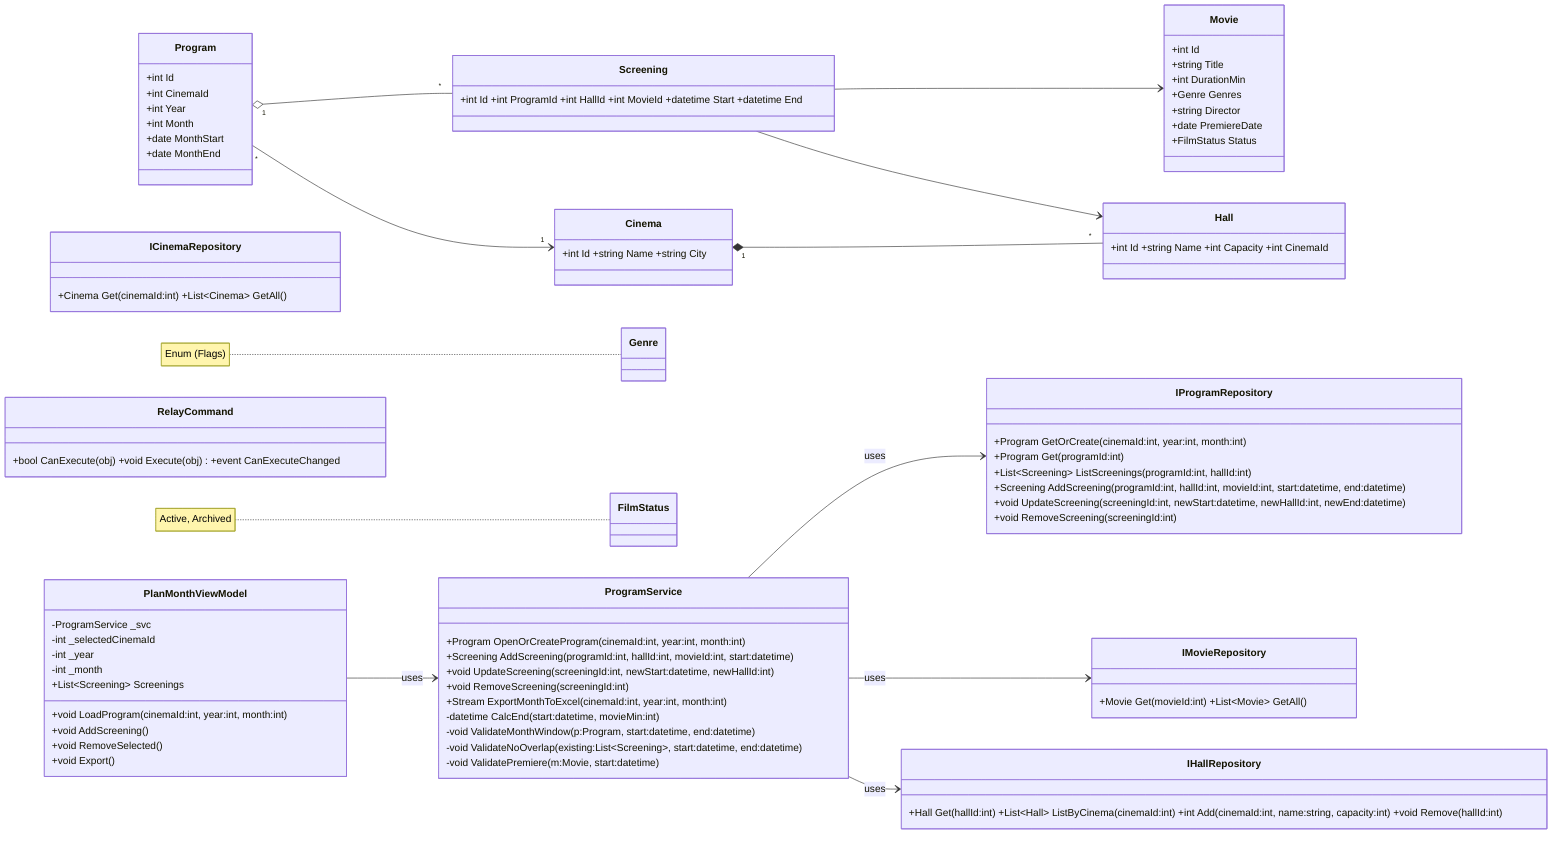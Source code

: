 classDiagram
direction LR

%% ===== Domain =====
class Movie {
  +int Id
  +string Title
  +int DurationMin
  +Genre Genres
  +string Director
  +date PremiereDate
  +FilmStatus Status
}
class Cinema { +int Id +string Name +string City }
class Hall { +int Id +string Name +int Capacity +int CinemaId }
class Program {
  +int Id
  +int CinemaId
  +int Year
  +int Month
  +date MonthStart
  +date MonthEnd
}
class Screening { +int Id +int ProgramId +int HallId +int MovieId +datetime Start +datetime End }

class Genre
class FilmStatus

%% ===== Services =====
class ProgramService {
  +Program OpenOrCreateProgram(cinemaId:int, year:int, month:int)
  +Screening AddScreening(programId:int, hallId:int, movieId:int, start:datetime)
  +void UpdateScreening(screeningId:int, newStart:datetime, newHallId:int)
  +void RemoveScreening(screeningId:int)
  +Stream ExportMonthToExcel(cinemaId:int, year:int, month:int)
  -datetime CalcEnd(start:datetime, movieMin:int)
  -void ValidateMonthWindow(p:Program, start:datetime, end:datetime)
  -void ValidateNoOverlap(existing:List~Screening~, start:datetime, end:datetime)
  -void ValidatePremiere(m:Movie, start:datetime)
}

%% ===== Repositories =====
class IProgramRepository {
  +Program GetOrCreate(cinemaId:int, year:int, month:int)
  +Program Get(programId:int)
  +List~Screening~ ListScreenings(programId:int, hallId:int)
  +Screening AddScreening(programId:int, hallId:int, movieId:int, start:datetime, end:datetime)
  +void UpdateScreening(screeningId:int, newStart:datetime, newHallId:int, newEnd:datetime)
  +void RemoveScreening(screeningId:int)
}
class IMovieRepository { +Movie Get(movieId:int) +List~Movie~ GetAll() }
class ICinemaRepository { +Cinema Get(cinemaId:int) +List~Cinema~ GetAll() }
class IHallRepository { +Hall Get(hallId:int) +List~Hall~ ListByCinema(cinemaId:int) +int Add(cinemaId:int, name:string, capacity:int) +void Remove(hallId:int) }

%% ===== UI (MVVM) =====
class PlanMonthViewModel {
  -ProgramService _svc
  -int _selectedCinemaId
  -int _year
  -int _month
  +List~Screening~ Screenings
  +void LoadProgram(cinemaId:int, year:int, month:int)
  +void AddScreening()
  +void RemoveSelected()
  +void Export()
}

class RelayCommand { +bool CanExecute(obj) +void Execute(obj) +event CanExecuteChanged }

%% Relationer
ProgramService --> IProgramRepository : uses
ProgramService --> IMovieRepository : uses
ProgramService --> IHallRepository : uses
PlanMonthViewModel --> ProgramService : uses

Program "1" o-- "*" Screening
Cinema "1" *-- "*" Hall
Program "*" --> "1" Cinema
Screening --> Movie
Screening --> Hall

%% Enums (sikker visning)
note for Genre "Enum (Flags)"
note for FilmStatus "Active, Archived"